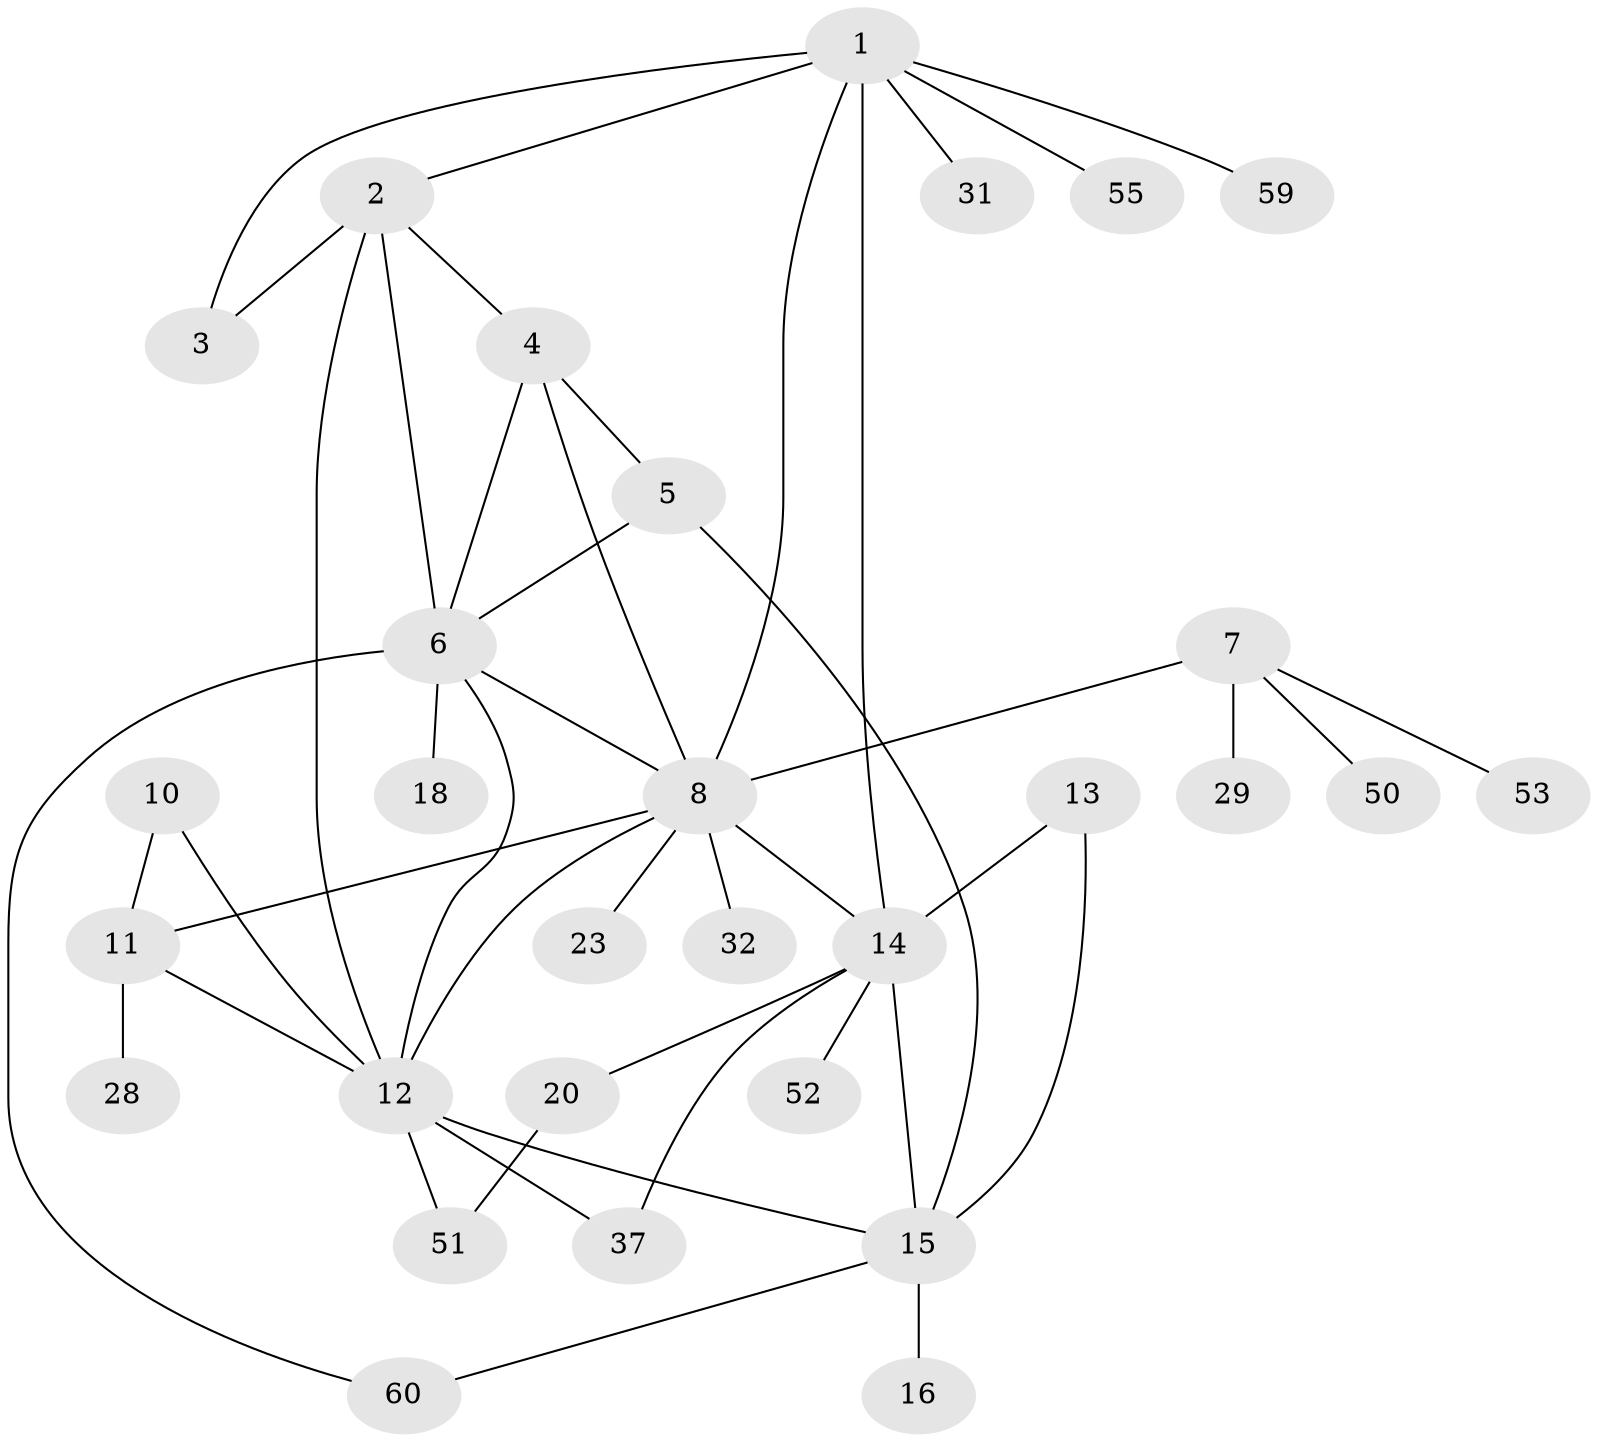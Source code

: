 // original degree distribution, {8: 0.03333333333333333, 10: 0.03333333333333333, 2: 0.23333333333333334, 4: 0.03333333333333333, 3: 0.06666666666666667, 13: 0.016666666666666666, 5: 0.03333333333333333, 6: 0.03333333333333333, 7: 0.016666666666666666, 1: 0.5}
// Generated by graph-tools (version 1.1) at 2025/19/03/04/25 18:19:35]
// undirected, 30 vertices, 45 edges
graph export_dot {
graph [start="1"]
  node [color=gray90,style=filled];
  1 [super="+21"];
  2 [super="+19+25+44+45+56+22"];
  3;
  4;
  5;
  6 [super="+38+35+27+39+36+58+42+40"];
  7;
  8 [super="+24+9"];
  10 [super="+17"];
  11 [super="+26+43+47"];
  12;
  13 [super="+33+30"];
  14;
  15;
  16;
  18;
  20;
  23;
  28;
  29;
  31;
  32;
  37;
  50;
  51;
  52;
  53;
  55;
  59;
  60;
  1 -- 2;
  1 -- 3;
  1 -- 8;
  1 -- 14;
  1 -- 31;
  1 -- 55;
  1 -- 59;
  2 -- 3;
  2 -- 4;
  2 -- 12 [weight=2];
  2 -- 6;
  4 -- 5;
  4 -- 6;
  4 -- 8;
  5 -- 6;
  5 -- 15;
  6 -- 12 [weight=2];
  6 -- 18;
  6 -- 60;
  6 -- 8;
  7 -- 8 [weight=2];
  7 -- 29;
  7 -- 50;
  7 -- 53;
  8 -- 23;
  8 -- 32;
  8 -- 11;
  8 -- 12;
  8 -- 14;
  10 -- 11;
  10 -- 12;
  11 -- 12;
  11 -- 28;
  12 -- 15;
  12 -- 37;
  12 -- 51;
  13 -- 14;
  13 -- 15;
  14 -- 15;
  14 -- 20;
  14 -- 37;
  14 -- 52;
  15 -- 16;
  15 -- 60;
  20 -- 51;
}
